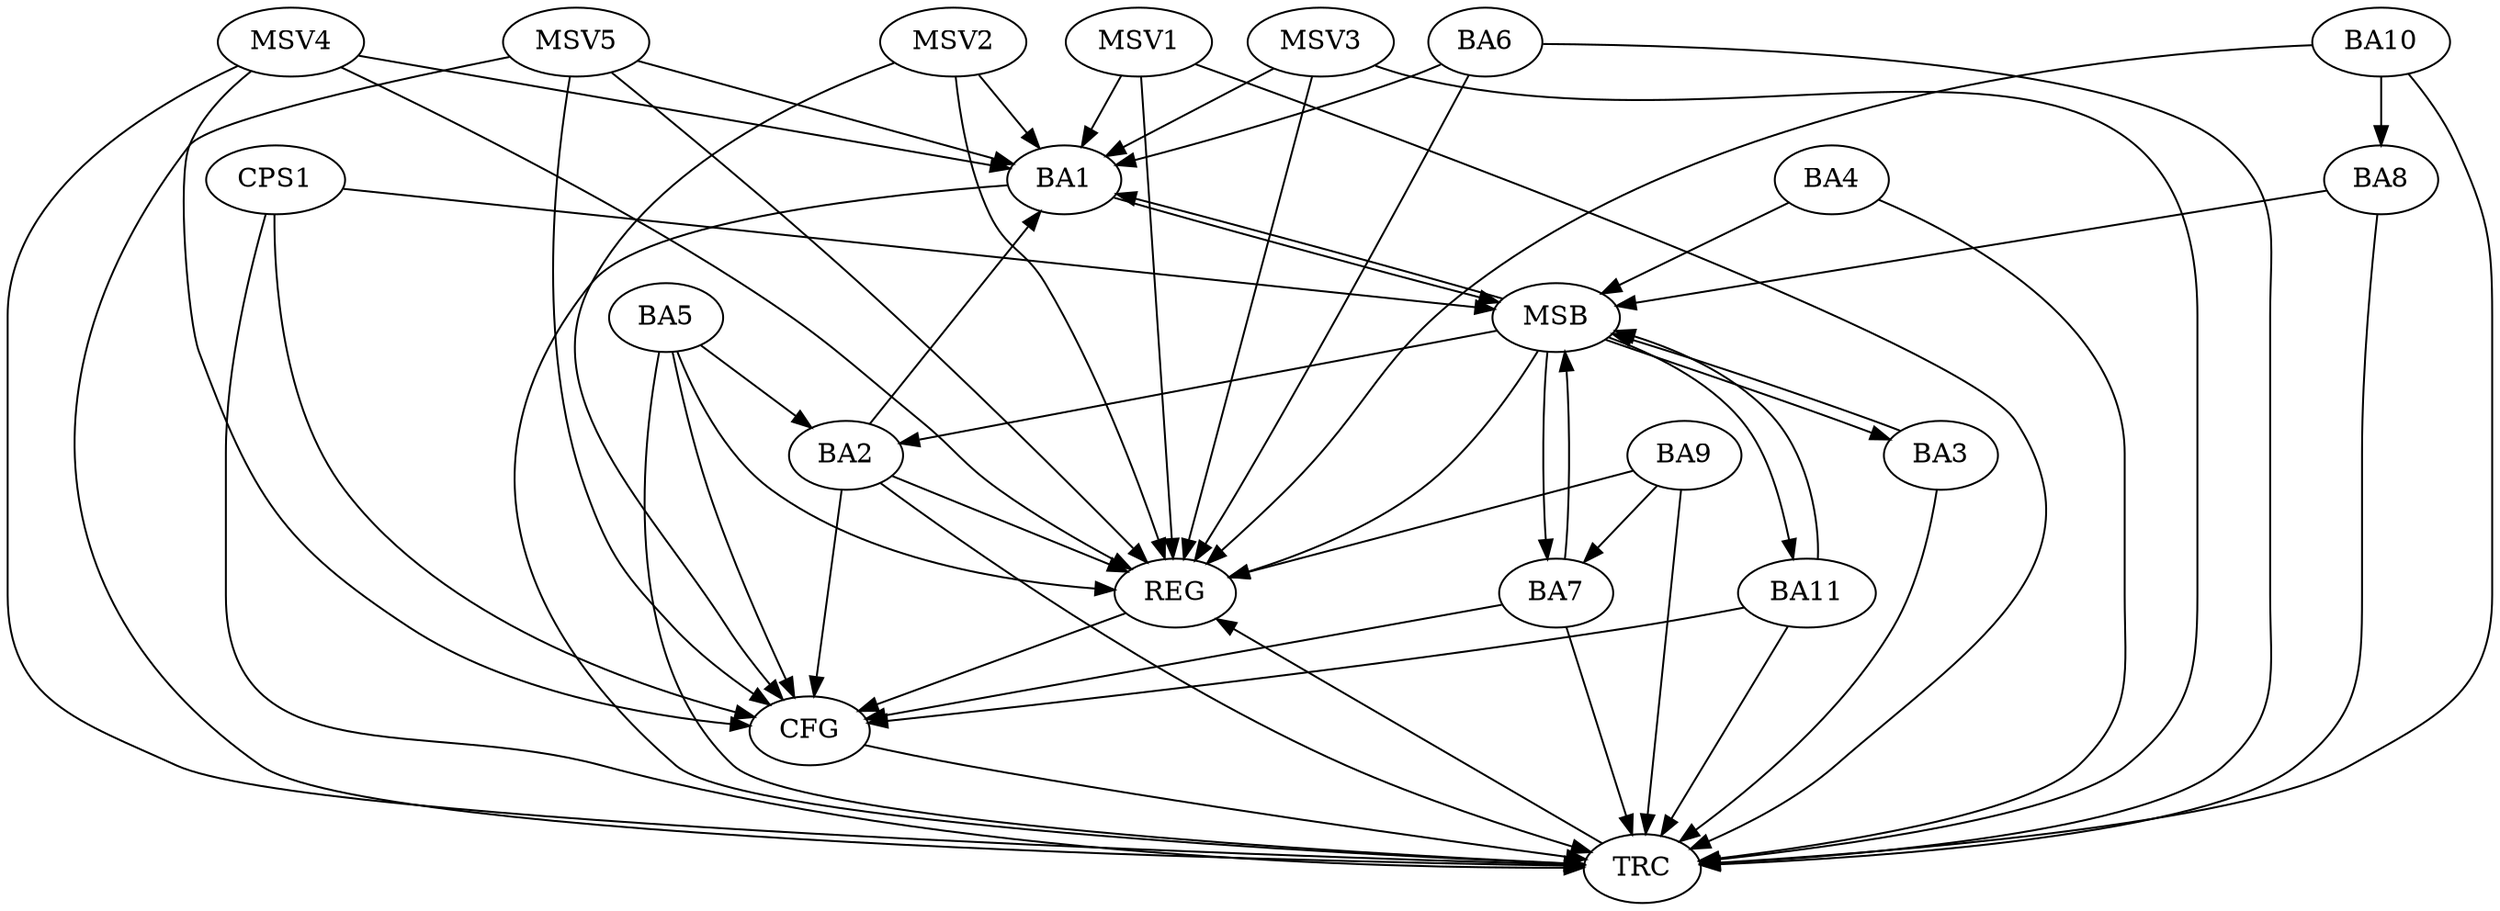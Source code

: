 strict digraph G {
  BA1 [ label="BA1" ];
  BA2 [ label="BA2" ];
  BA3 [ label="BA3" ];
  BA4 [ label="BA4" ];
  BA5 [ label="BA5" ];
  BA6 [ label="BA6" ];
  BA7 [ label="BA7" ];
  BA8 [ label="BA8" ];
  BA9 [ label="BA9" ];
  BA10 [ label="BA10" ];
  BA11 [ label="BA11" ];
  CPS1 [ label="CPS1" ];
  REG [ label="REG" ];
  MSB [ label="MSB" ];
  CFG [ label="CFG" ];
  TRC [ label="TRC" ];
  MSV1 [ label="MSV1" ];
  MSV2 [ label="MSV2" ];
  MSV3 [ label="MSV3" ];
  MSV4 [ label="MSV4" ];
  MSV5 [ label="MSV5" ];
  BA2 -> BA1;
  BA5 -> BA2;
  BA6 -> BA1;
  BA9 -> BA7;
  BA10 -> BA8;
  BA2 -> REG;
  BA5 -> REG;
  BA6 -> REG;
  BA9 -> REG;
  BA10 -> REG;
  BA1 -> MSB;
  MSB -> BA2;
  MSB -> REG;
  BA3 -> MSB;
  MSB -> BA1;
  BA4 -> MSB;
  MSB -> BA3;
  BA7 -> MSB;
  BA8 -> MSB;
  BA11 -> MSB;
  MSB -> BA7;
  CPS1 -> MSB;
  MSB -> BA11;
  BA7 -> CFG;
  BA2 -> CFG;
  CPS1 -> CFG;
  BA5 -> CFG;
  BA11 -> CFG;
  REG -> CFG;
  BA1 -> TRC;
  BA2 -> TRC;
  BA3 -> TRC;
  BA4 -> TRC;
  BA5 -> TRC;
  BA6 -> TRC;
  BA7 -> TRC;
  BA8 -> TRC;
  BA9 -> TRC;
  BA10 -> TRC;
  BA11 -> TRC;
  CPS1 -> TRC;
  CFG -> TRC;
  TRC -> REG;
  MSV1 -> BA1;
  MSV1 -> REG;
  MSV1 -> TRC;
  MSV2 -> BA1;
  MSV2 -> REG;
  MSV2 -> CFG;
  MSV3 -> BA1;
  MSV3 -> REG;
  MSV3 -> TRC;
  MSV4 -> BA1;
  MSV4 -> REG;
  MSV4 -> TRC;
  MSV4 -> CFG;
  MSV5 -> BA1;
  MSV5 -> REG;
  MSV5 -> TRC;
  MSV5 -> CFG;
}
